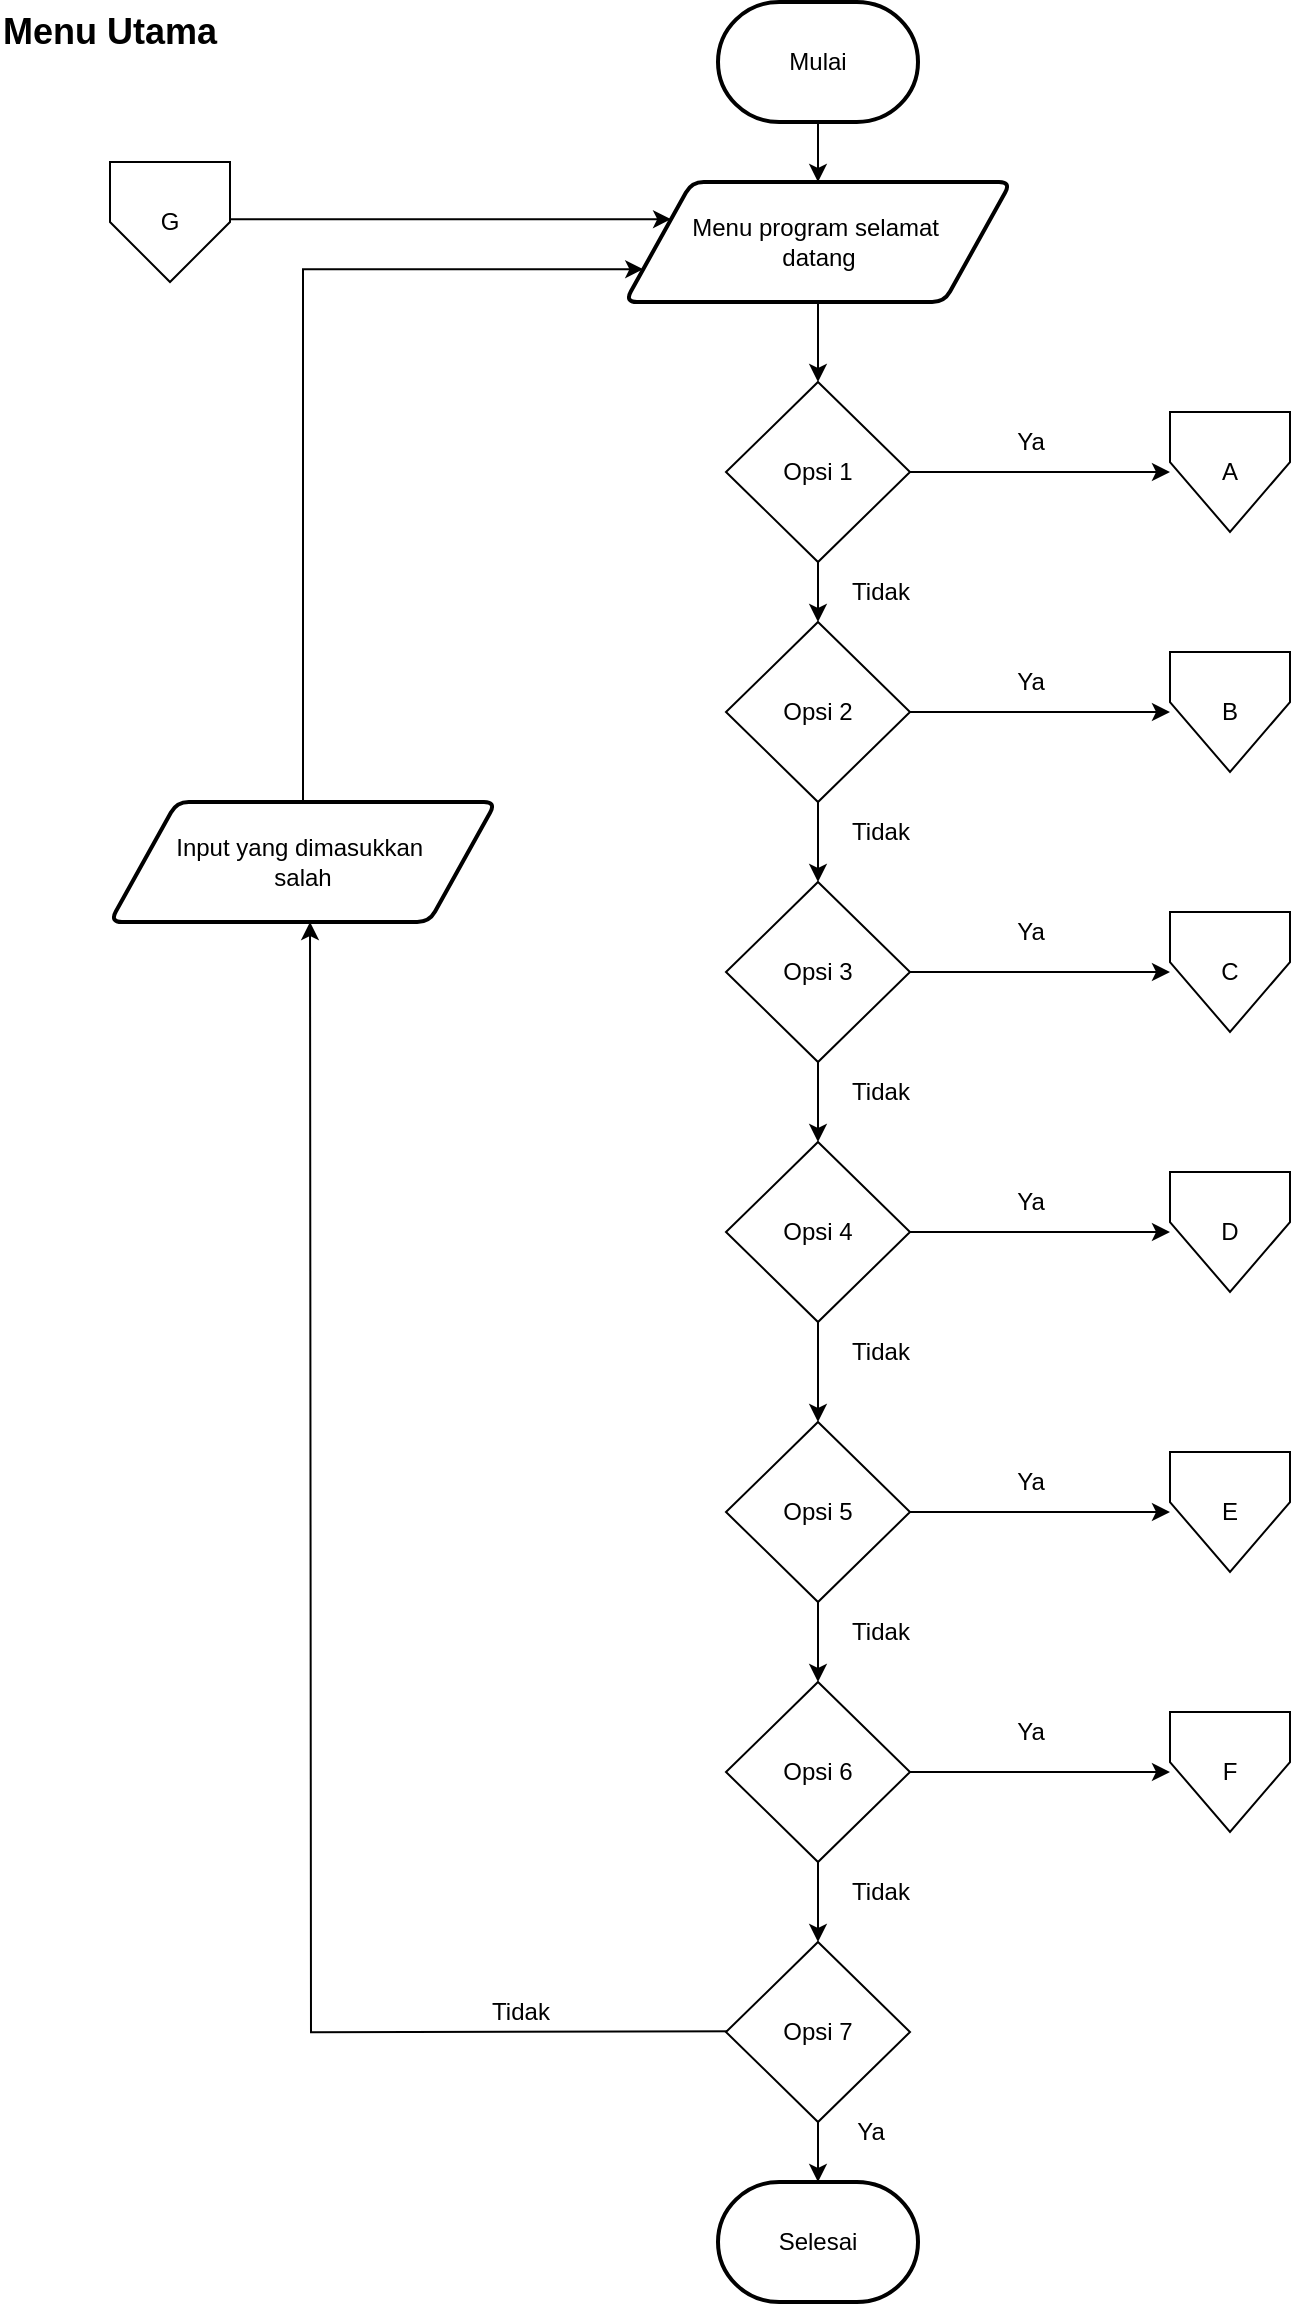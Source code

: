 <mxfile version="24.4.4" type="device" pages="7">
  <diagram name="main_menu" id="qB6oAMNJOPlMdZmkgFZm">
    <mxGraphModel dx="1207" dy="651" grid="1" gridSize="10" guides="1" tooltips="1" connect="1" arrows="1" fold="1" page="1" pageScale="1" pageWidth="827" pageHeight="1169" math="0" shadow="0">
      <root>
        <mxCell id="0" />
        <mxCell id="1" parent="0" />
        <mxCell id="FlhT3UEW_0sr5WWhTw8I-1" value="" style="edgeStyle=orthogonalEdgeStyle;rounded=0;orthogonalLoop=1;jettySize=auto;html=1;" parent="1" source="FlhT3UEW_0sr5WWhTw8I-2" target="FlhT3UEW_0sr5WWhTw8I-4" edge="1">
          <mxGeometry relative="1" as="geometry" />
        </mxCell>
        <mxCell id="FlhT3UEW_0sr5WWhTw8I-2" value="Mulai" style="strokeWidth=2;html=1;shape=mxgraph.flowchart.terminator;whiteSpace=wrap;" parent="1" vertex="1">
          <mxGeometry x="364" y="10" width="100" height="60" as="geometry" />
        </mxCell>
        <mxCell id="FlhT3UEW_0sr5WWhTw8I-3" value="" style="edgeStyle=orthogonalEdgeStyle;rounded=0;orthogonalLoop=1;jettySize=auto;html=1;" parent="1" source="FlhT3UEW_0sr5WWhTw8I-4" target="FlhT3UEW_0sr5WWhTw8I-7" edge="1">
          <mxGeometry relative="1" as="geometry" />
        </mxCell>
        <mxCell id="FlhT3UEW_0sr5WWhTw8I-4" value="Menu program selamat&amp;nbsp;&lt;div&gt;datang&lt;/div&gt;" style="shape=parallelogram;html=1;strokeWidth=2;perimeter=parallelogramPerimeter;whiteSpace=wrap;rounded=1;arcSize=12;size=0.173;" parent="1" vertex="1">
          <mxGeometry x="317.5" y="100" width="193" height="60" as="geometry" />
        </mxCell>
        <mxCell id="FlhT3UEW_0sr5WWhTw8I-5" value="" style="edgeStyle=orthogonalEdgeStyle;rounded=0;orthogonalLoop=1;jettySize=auto;html=1;" parent="1" source="FlhT3UEW_0sr5WWhTw8I-7" target="FlhT3UEW_0sr5WWhTw8I-10" edge="1">
          <mxGeometry relative="1" as="geometry" />
        </mxCell>
        <mxCell id="FlhT3UEW_0sr5WWhTw8I-6" style="edgeStyle=orthogonalEdgeStyle;rounded=0;orthogonalLoop=1;jettySize=auto;html=1;exitX=1;exitY=0.5;exitDx=0;exitDy=0;entryX=0;entryY=0.5;entryDx=0;entryDy=0;" parent="1" source="FlhT3UEW_0sr5WWhTw8I-7" target="FlhT3UEW_0sr5WWhTw8I-31" edge="1">
          <mxGeometry relative="1" as="geometry" />
        </mxCell>
        <mxCell id="FlhT3UEW_0sr5WWhTw8I-7" value="Opsi 1" style="rhombus;whiteSpace=wrap;html=1;" parent="1" vertex="1">
          <mxGeometry x="368" y="200" width="92" height="90" as="geometry" />
        </mxCell>
        <mxCell id="FlhT3UEW_0sr5WWhTw8I-8" value="" style="edgeStyle=orthogonalEdgeStyle;rounded=0;orthogonalLoop=1;jettySize=auto;html=1;" parent="1" source="FlhT3UEW_0sr5WWhTw8I-10" target="FlhT3UEW_0sr5WWhTw8I-13" edge="1">
          <mxGeometry relative="1" as="geometry" />
        </mxCell>
        <mxCell id="FlhT3UEW_0sr5WWhTw8I-9" style="edgeStyle=orthogonalEdgeStyle;rounded=0;orthogonalLoop=1;jettySize=auto;html=1;exitX=1;exitY=0.5;exitDx=0;exitDy=0;entryX=0;entryY=0.5;entryDx=0;entryDy=0;" parent="1" source="FlhT3UEW_0sr5WWhTw8I-10" target="FlhT3UEW_0sr5WWhTw8I-32" edge="1">
          <mxGeometry relative="1" as="geometry" />
        </mxCell>
        <mxCell id="FlhT3UEW_0sr5WWhTw8I-10" value="Opsi 2" style="rhombus;whiteSpace=wrap;html=1;" parent="1" vertex="1">
          <mxGeometry x="368" y="320" width="92" height="90" as="geometry" />
        </mxCell>
        <mxCell id="FlhT3UEW_0sr5WWhTw8I-11" value="" style="edgeStyle=orthogonalEdgeStyle;rounded=0;orthogonalLoop=1;jettySize=auto;html=1;" parent="1" source="FlhT3UEW_0sr5WWhTw8I-13" target="FlhT3UEW_0sr5WWhTw8I-16" edge="1">
          <mxGeometry relative="1" as="geometry" />
        </mxCell>
        <mxCell id="FlhT3UEW_0sr5WWhTw8I-12" style="edgeStyle=orthogonalEdgeStyle;rounded=0;orthogonalLoop=1;jettySize=auto;html=1;exitX=1;exitY=0.5;exitDx=0;exitDy=0;entryX=0;entryY=0.5;entryDx=0;entryDy=0;" parent="1" source="FlhT3UEW_0sr5WWhTw8I-13" target="FlhT3UEW_0sr5WWhTw8I-33" edge="1">
          <mxGeometry relative="1" as="geometry" />
        </mxCell>
        <mxCell id="FlhT3UEW_0sr5WWhTw8I-13" value="Opsi 3" style="rhombus;whiteSpace=wrap;html=1;" parent="1" vertex="1">
          <mxGeometry x="368" y="450" width="92" height="90" as="geometry" />
        </mxCell>
        <mxCell id="FlhT3UEW_0sr5WWhTw8I-14" value="" style="edgeStyle=orthogonalEdgeStyle;rounded=0;orthogonalLoop=1;jettySize=auto;html=1;" parent="1" source="FlhT3UEW_0sr5WWhTw8I-16" target="FlhT3UEW_0sr5WWhTw8I-19" edge="1">
          <mxGeometry relative="1" as="geometry" />
        </mxCell>
        <mxCell id="FlhT3UEW_0sr5WWhTw8I-15" style="edgeStyle=orthogonalEdgeStyle;rounded=0;orthogonalLoop=1;jettySize=auto;html=1;exitX=1;exitY=0.5;exitDx=0;exitDy=0;entryX=0;entryY=0.5;entryDx=0;entryDy=0;" parent="1" source="FlhT3UEW_0sr5WWhTw8I-16" target="FlhT3UEW_0sr5WWhTw8I-34" edge="1">
          <mxGeometry relative="1" as="geometry" />
        </mxCell>
        <mxCell id="FlhT3UEW_0sr5WWhTw8I-16" value="Opsi 4" style="rhombus;whiteSpace=wrap;html=1;" parent="1" vertex="1">
          <mxGeometry x="368" y="580" width="92" height="90" as="geometry" />
        </mxCell>
        <mxCell id="FlhT3UEW_0sr5WWhTw8I-17" value="" style="edgeStyle=orthogonalEdgeStyle;rounded=0;orthogonalLoop=1;jettySize=auto;html=1;" parent="1" source="FlhT3UEW_0sr5WWhTw8I-19" target="FlhT3UEW_0sr5WWhTw8I-22" edge="1">
          <mxGeometry relative="1" as="geometry" />
        </mxCell>
        <mxCell id="FlhT3UEW_0sr5WWhTw8I-18" style="edgeStyle=orthogonalEdgeStyle;rounded=0;orthogonalLoop=1;jettySize=auto;html=1;exitX=1;exitY=0.5;exitDx=0;exitDy=0;entryX=0;entryY=0.5;entryDx=0;entryDy=0;" parent="1" source="FlhT3UEW_0sr5WWhTw8I-19" target="FlhT3UEW_0sr5WWhTw8I-35" edge="1">
          <mxGeometry relative="1" as="geometry" />
        </mxCell>
        <mxCell id="FlhT3UEW_0sr5WWhTw8I-19" value="Opsi 5" style="rhombus;whiteSpace=wrap;html=1;" parent="1" vertex="1">
          <mxGeometry x="368" y="720" width="92" height="90" as="geometry" />
        </mxCell>
        <mxCell id="FlhT3UEW_0sr5WWhTw8I-20" value="" style="edgeStyle=orthogonalEdgeStyle;rounded=0;orthogonalLoop=1;jettySize=auto;html=1;" parent="1" source="FlhT3UEW_0sr5WWhTw8I-22" target="FlhT3UEW_0sr5WWhTw8I-25" edge="1">
          <mxGeometry relative="1" as="geometry" />
        </mxCell>
        <mxCell id="FlhT3UEW_0sr5WWhTw8I-21" style="edgeStyle=orthogonalEdgeStyle;rounded=0;orthogonalLoop=1;jettySize=auto;html=1;exitX=1;exitY=0.5;exitDx=0;exitDy=0;entryX=0;entryY=0.5;entryDx=0;entryDy=0;" parent="1" source="FlhT3UEW_0sr5WWhTw8I-22" target="FlhT3UEW_0sr5WWhTw8I-36" edge="1">
          <mxGeometry relative="1" as="geometry" />
        </mxCell>
        <mxCell id="FlhT3UEW_0sr5WWhTw8I-22" value="Opsi 6" style="rhombus;whiteSpace=wrap;html=1;" parent="1" vertex="1">
          <mxGeometry x="368" y="850" width="92" height="90" as="geometry" />
        </mxCell>
        <mxCell id="FlhT3UEW_0sr5WWhTw8I-23" value="" style="edgeStyle=orthogonalEdgeStyle;rounded=0;orthogonalLoop=1;jettySize=auto;html=1;" parent="1" source="FlhT3UEW_0sr5WWhTw8I-25" target="FlhT3UEW_0sr5WWhTw8I-26" edge="1">
          <mxGeometry relative="1" as="geometry" />
        </mxCell>
        <mxCell id="FlhT3UEW_0sr5WWhTw8I-24" value="" style="edgeStyle=orthogonalEdgeStyle;rounded=0;orthogonalLoop=1;jettySize=auto;html=1;entryX=0.461;entryY=1.006;entryDx=0;entryDy=0;entryPerimeter=0;" parent="1" edge="1">
          <mxGeometry relative="1" as="geometry">
            <mxPoint x="379.03" y="1024.64" as="sourcePoint" />
            <mxPoint x="160.003" y="470.0" as="targetPoint" />
          </mxGeometry>
        </mxCell>
        <mxCell id="FlhT3UEW_0sr5WWhTw8I-25" value="Opsi 7" style="rhombus;whiteSpace=wrap;html=1;" parent="1" vertex="1">
          <mxGeometry x="368" y="980" width="92" height="90" as="geometry" />
        </mxCell>
        <mxCell id="FlhT3UEW_0sr5WWhTw8I-26" value="Selesai" style="strokeWidth=2;html=1;shape=mxgraph.flowchart.terminator;whiteSpace=wrap;" parent="1" vertex="1">
          <mxGeometry x="364" y="1100" width="100" height="60" as="geometry" />
        </mxCell>
        <mxCell id="FlhT3UEW_0sr5WWhTw8I-27" style="edgeStyle=orthogonalEdgeStyle;rounded=0;orthogonalLoop=1;jettySize=auto;html=1;exitX=0.5;exitY=0;exitDx=0;exitDy=0;entryX=0;entryY=0.75;entryDx=0;entryDy=0;" parent="1" source="FlhT3UEW_0sr5WWhTw8I-28" target="FlhT3UEW_0sr5WWhTw8I-4" edge="1">
          <mxGeometry relative="1" as="geometry">
            <Array as="points">
              <mxPoint x="157" y="144" />
            </Array>
          </mxGeometry>
        </mxCell>
        <mxCell id="FlhT3UEW_0sr5WWhTw8I-28" value="Input yang dimasukkan&amp;nbsp;&lt;div&gt;salah&lt;/div&gt;" style="shape=parallelogram;html=1;strokeWidth=2;perimeter=parallelogramPerimeter;whiteSpace=wrap;rounded=1;arcSize=12;size=0.173;" parent="1" vertex="1">
          <mxGeometry x="60" y="410" width="193" height="60" as="geometry" />
        </mxCell>
        <mxCell id="FlhT3UEW_0sr5WWhTw8I-29" style="edgeStyle=orthogonalEdgeStyle;rounded=0;orthogonalLoop=1;jettySize=auto;html=1;exitX=1;exitY=0.25;exitDx=0;exitDy=0;entryX=0;entryY=0.25;entryDx=0;entryDy=0;" parent="1" source="FlhT3UEW_0sr5WWhTw8I-30" target="FlhT3UEW_0sr5WWhTw8I-4" edge="1">
          <mxGeometry relative="1" as="geometry">
            <Array as="points">
              <mxPoint x="90" y="119" />
            </Array>
          </mxGeometry>
        </mxCell>
        <mxCell id="FlhT3UEW_0sr5WWhTw8I-30" value="&lt;font style=&quot;font-size: 12px;&quot;&gt;G&lt;/font&gt;" style="verticalLabelPosition=middle;verticalAlign=middle;html=1;shape=offPageConnector;rounded=0;size=0.5;whiteSpace=wrap;textShadow=0;labelBorderColor=none;labelBackgroundColor=none;fontColor=default;labelPosition=center;align=center;" parent="1" vertex="1">
          <mxGeometry x="60" y="90" width="60" height="60" as="geometry" />
        </mxCell>
        <mxCell id="FlhT3UEW_0sr5WWhTw8I-31" value="&lt;font style=&quot;font-size: 12px;&quot;&gt;A&lt;/font&gt;" style="verticalLabelPosition=middle;verticalAlign=middle;html=1;shape=offPageConnector;rounded=0;size=0.583;whiteSpace=wrap;textShadow=0;labelBorderColor=none;labelBackgroundColor=none;fontColor=default;labelPosition=center;align=center;" parent="1" vertex="1">
          <mxGeometry x="590" y="215" width="60" height="60" as="geometry" />
        </mxCell>
        <mxCell id="FlhT3UEW_0sr5WWhTw8I-32" value="&lt;font style=&quot;font-size: 12px;&quot;&gt;B&lt;/font&gt;" style="verticalLabelPosition=middle;verticalAlign=middle;html=1;shape=offPageConnector;rounded=0;size=0.583;whiteSpace=wrap;textShadow=0;labelBorderColor=none;labelBackgroundColor=none;fontColor=default;labelPosition=center;align=center;" parent="1" vertex="1">
          <mxGeometry x="590" y="335" width="60" height="60" as="geometry" />
        </mxCell>
        <mxCell id="FlhT3UEW_0sr5WWhTw8I-33" value="&lt;font style=&quot;font-size: 12px;&quot;&gt;C&lt;/font&gt;" style="verticalLabelPosition=middle;verticalAlign=middle;html=1;shape=offPageConnector;rounded=0;size=0.583;whiteSpace=wrap;textShadow=0;labelBorderColor=none;labelBackgroundColor=none;fontColor=default;labelPosition=center;align=center;" parent="1" vertex="1">
          <mxGeometry x="590" y="465" width="60" height="60" as="geometry" />
        </mxCell>
        <mxCell id="FlhT3UEW_0sr5WWhTw8I-34" value="D" style="verticalLabelPosition=middle;verticalAlign=middle;html=1;shape=offPageConnector;rounded=0;size=0.583;whiteSpace=wrap;textShadow=0;labelBorderColor=none;labelBackgroundColor=none;fontColor=default;labelPosition=center;align=center;" parent="1" vertex="1">
          <mxGeometry x="590" y="595" width="60" height="60" as="geometry" />
        </mxCell>
        <mxCell id="FlhT3UEW_0sr5WWhTw8I-35" value="&lt;font style=&quot;font-size: 12px;&quot;&gt;E&lt;/font&gt;" style="verticalLabelPosition=middle;verticalAlign=middle;html=1;shape=offPageConnector;rounded=0;size=0.583;whiteSpace=wrap;textShadow=0;labelBorderColor=none;labelBackgroundColor=none;fontColor=default;labelPosition=center;align=center;" parent="1" vertex="1">
          <mxGeometry x="590" y="735" width="60" height="60" as="geometry" />
        </mxCell>
        <mxCell id="FlhT3UEW_0sr5WWhTw8I-36" value="&lt;font style=&quot;font-size: 12px;&quot;&gt;F&lt;/font&gt;" style="verticalLabelPosition=middle;verticalAlign=middle;html=1;shape=offPageConnector;rounded=0;size=0.583;whiteSpace=wrap;textShadow=0;labelBorderColor=none;labelBackgroundColor=none;fontColor=default;labelPosition=center;align=center;" parent="1" vertex="1">
          <mxGeometry x="590" y="865" width="60" height="60" as="geometry" />
        </mxCell>
        <mxCell id="FlhT3UEW_0sr5WWhTw8I-37" value="Menu Utama" style="text;strokeColor=none;align=center;fillColor=none;html=1;verticalAlign=middle;whiteSpace=wrap;rounded=0;fontStyle=1;fontSize=18;" parent="1" vertex="1">
          <mxGeometry x="5" y="10" width="110" height="30" as="geometry" />
        </mxCell>
        <mxCell id="Van973CGo2YsoL5uyhcO-1" value="Ya" style="text;html=1;align=center;verticalAlign=middle;resizable=0;points=[];autosize=1;strokeColor=none;fillColor=none;" vertex="1" parent="1">
          <mxGeometry x="500" y="215" width="40" height="30" as="geometry" />
        </mxCell>
        <mxCell id="Van973CGo2YsoL5uyhcO-2" value="Ya" style="text;html=1;align=center;verticalAlign=middle;resizable=0;points=[];autosize=1;strokeColor=none;fillColor=none;" vertex="1" parent="1">
          <mxGeometry x="500" y="335" width="40" height="30" as="geometry" />
        </mxCell>
        <mxCell id="Van973CGo2YsoL5uyhcO-3" value="Ya" style="text;html=1;align=center;verticalAlign=middle;resizable=0;points=[];autosize=1;strokeColor=none;fillColor=none;" vertex="1" parent="1">
          <mxGeometry x="500" y="460" width="40" height="30" as="geometry" />
        </mxCell>
        <mxCell id="Van973CGo2YsoL5uyhcO-4" value="Ya" style="text;html=1;align=center;verticalAlign=middle;resizable=0;points=[];autosize=1;strokeColor=none;fillColor=none;" vertex="1" parent="1">
          <mxGeometry x="500" y="595" width="40" height="30" as="geometry" />
        </mxCell>
        <mxCell id="Van973CGo2YsoL5uyhcO-5" value="Ya" style="text;html=1;align=center;verticalAlign=middle;resizable=0;points=[];autosize=1;strokeColor=none;fillColor=none;" vertex="1" parent="1">
          <mxGeometry x="500" y="735" width="40" height="30" as="geometry" />
        </mxCell>
        <mxCell id="Van973CGo2YsoL5uyhcO-6" value="Ya" style="text;html=1;align=center;verticalAlign=middle;resizable=0;points=[];autosize=1;strokeColor=none;fillColor=none;" vertex="1" parent="1">
          <mxGeometry x="500" y="860" width="40" height="30" as="geometry" />
        </mxCell>
        <mxCell id="Van973CGo2YsoL5uyhcO-7" value="Ya" style="text;html=1;align=center;verticalAlign=middle;resizable=0;points=[];autosize=1;strokeColor=none;fillColor=none;" vertex="1" parent="1">
          <mxGeometry x="420" y="1060" width="40" height="30" as="geometry" />
        </mxCell>
        <mxCell id="Van973CGo2YsoL5uyhcO-8" value="Tidak" style="text;html=1;align=center;verticalAlign=middle;resizable=0;points=[];autosize=1;strokeColor=none;fillColor=none;" vertex="1" parent="1">
          <mxGeometry x="240" y="1000" width="50" height="30" as="geometry" />
        </mxCell>
        <mxCell id="Van973CGo2YsoL5uyhcO-9" value="Tidak" style="text;html=1;align=center;verticalAlign=middle;resizable=0;points=[];autosize=1;strokeColor=none;fillColor=none;" vertex="1" parent="1">
          <mxGeometry x="420" y="940" width="50" height="30" as="geometry" />
        </mxCell>
        <mxCell id="Van973CGo2YsoL5uyhcO-10" value="Tidak" style="text;html=1;align=center;verticalAlign=middle;resizable=0;points=[];autosize=1;strokeColor=none;fillColor=none;" vertex="1" parent="1">
          <mxGeometry x="420" y="810" width="50" height="30" as="geometry" />
        </mxCell>
        <mxCell id="Van973CGo2YsoL5uyhcO-11" value="Tidak" style="text;html=1;align=center;verticalAlign=middle;resizable=0;points=[];autosize=1;strokeColor=none;fillColor=none;" vertex="1" parent="1">
          <mxGeometry x="420" y="670" width="50" height="30" as="geometry" />
        </mxCell>
        <mxCell id="Van973CGo2YsoL5uyhcO-12" value="Tidak" style="text;html=1;align=center;verticalAlign=middle;resizable=0;points=[];autosize=1;strokeColor=none;fillColor=none;" vertex="1" parent="1">
          <mxGeometry x="420" y="540" width="50" height="30" as="geometry" />
        </mxCell>
        <mxCell id="Van973CGo2YsoL5uyhcO-13" value="Tidak" style="text;html=1;align=center;verticalAlign=middle;resizable=0;points=[];autosize=1;strokeColor=none;fillColor=none;" vertex="1" parent="1">
          <mxGeometry x="420" y="410" width="50" height="30" as="geometry" />
        </mxCell>
        <mxCell id="Van973CGo2YsoL5uyhcO-14" value="Tidak" style="text;html=1;align=center;verticalAlign=middle;resizable=0;points=[];autosize=1;strokeColor=none;fillColor=none;" vertex="1" parent="1">
          <mxGeometry x="420" y="290" width="50" height="30" as="geometry" />
        </mxCell>
      </root>
    </mxGraphModel>
  </diagram>
  <diagram name="read_data" id="RiGRVqC5kk6REZ8GSzCc">
    <mxGraphModel dx="1207" dy="651" grid="1" gridSize="10" guides="1" tooltips="1" connect="1" arrows="1" fold="1" page="1" pageScale="1" pageWidth="827" pageHeight="1169" math="0" shadow="0">
      <root>
        <mxCell id="0" />
        <mxCell id="1" parent="0" />
        <mxCell id="8qZtXnJF7RahZSj52U_G-1" value="Baca Data" style="text;strokeColor=none;align=center;fillColor=none;html=1;verticalAlign=middle;whiteSpace=wrap;rounded=0;fontStyle=1;fontSize=18;" parent="1" vertex="1">
          <mxGeometry x="5" y="10" width="110" height="30" as="geometry" />
        </mxCell>
        <mxCell id="Lju-gav2dLlKnLAhShjA-3" style="edgeStyle=orthogonalEdgeStyle;rounded=0;orthogonalLoop=1;jettySize=auto;html=1;exitX=0.5;exitY=1;exitDx=0;exitDy=0;entryX=0.5;entryY=0;entryDx=0;entryDy=0;" parent="1" source="-fuLBVae2BvsCfeYTGC9-1" target="Lju-gav2dLlKnLAhShjA-1" edge="1">
          <mxGeometry relative="1" as="geometry" />
        </mxCell>
        <mxCell id="-fuLBVae2BvsCfeYTGC9-1" value="&lt;font style=&quot;font-size: 12px;&quot;&gt;A&lt;/font&gt;" style="verticalLabelPosition=middle;verticalAlign=middle;html=1;shape=offPageConnector;rounded=0;size=0.583;whiteSpace=wrap;textShadow=0;labelBorderColor=none;labelBackgroundColor=none;fontColor=default;labelPosition=center;align=center;" parent="1" vertex="1">
          <mxGeometry x="383.24" y="70" width="60" height="60" as="geometry" />
        </mxCell>
        <mxCell id="jiXzvsAna_qlPHVtCiz5-2" style="edgeStyle=orthogonalEdgeStyle;rounded=0;orthogonalLoop=1;jettySize=auto;html=1;exitX=0.5;exitY=1;exitDx=0;exitDy=0;entryX=0.5;entryY=0;entryDx=0;entryDy=0;" parent="1" source="Lju-gav2dLlKnLAhShjA-1" target="jiXzvsAna_qlPHVtCiz5-1" edge="1">
          <mxGeometry relative="1" as="geometry" />
        </mxCell>
        <mxCell id="Lju-gav2dLlKnLAhShjA-1" value="Menampilkan data karyawan" style="shape=parallelogram;html=1;strokeWidth=2;perimeter=parallelogramPerimeter;whiteSpace=wrap;rounded=1;arcSize=12;size=0.173;" parent="1" vertex="1">
          <mxGeometry x="312.75" y="240" width="202.5" height="70" as="geometry" />
        </mxCell>
        <mxCell id="Ea3zwVsCN1duvdT9tbKu-2" style="edgeStyle=orthogonalEdgeStyle;rounded=0;orthogonalLoop=1;jettySize=auto;html=1;exitX=0;exitY=0.5;exitDx=0;exitDy=0;entryX=0.5;entryY=1;entryDx=0;entryDy=0;" parent="1" source="jiXzvsAna_qlPHVtCiz5-1" target="Ea3zwVsCN1duvdT9tbKu-1" edge="1">
          <mxGeometry relative="1" as="geometry" />
        </mxCell>
        <mxCell id="jiXzvsAna_qlPHVtCiz5-1" value="Lanjut ke menu utama atau keluar?" style="rhombus;whiteSpace=wrap;html=1;" parent="1" vertex="1">
          <mxGeometry x="340.52" y="428" width="145.44" height="140" as="geometry" />
        </mxCell>
        <mxCell id="E7-83Grx6-k1d3Tg4cFf-1" value="Selesai" style="strokeWidth=2;html=1;shape=mxgraph.flowchart.terminator;whiteSpace=wrap;" parent="1" vertex="1">
          <mxGeometry x="363.24" y="730" width="100" height="60" as="geometry" />
        </mxCell>
        <mxCell id="E7-83Grx6-k1d3Tg4cFf-2" style="edgeStyle=orthogonalEdgeStyle;rounded=0;orthogonalLoop=1;jettySize=auto;html=1;exitX=0.5;exitY=1;exitDx=0;exitDy=0;entryX=0.5;entryY=0;entryDx=0;entryDy=0;entryPerimeter=0;" parent="1" source="jiXzvsAna_qlPHVtCiz5-1" target="E7-83Grx6-k1d3Tg4cFf-1" edge="1">
          <mxGeometry relative="1" as="geometry" />
        </mxCell>
        <mxCell id="Ea3zwVsCN1duvdT9tbKu-1" value="&lt;font style=&quot;font-size: 12px;&quot;&gt;G&lt;/font&gt;" style="verticalLabelPosition=middle;verticalAlign=middle;html=1;shape=offPageConnector;rounded=0;size=0.5;whiteSpace=wrap;textShadow=0;labelBorderColor=none;labelBackgroundColor=none;fontColor=default;labelPosition=center;align=center;" parent="1" vertex="1">
          <mxGeometry x="100" y="260" width="60" height="60" as="geometry" />
        </mxCell>
        <mxCell id="YAZWlvxKxAy2A5at4Lfk-1" value="Ya" style="text;html=1;align=center;verticalAlign=middle;resizable=0;points=[];autosize=1;strokeColor=none;fillColor=none;" parent="1" vertex="1">
          <mxGeometry x="230" y="470" width="40" height="30" as="geometry" />
        </mxCell>
        <mxCell id="YAZWlvxKxAy2A5at4Lfk-2" value="Tidak" style="text;html=1;align=center;verticalAlign=middle;resizable=0;points=[];autosize=1;strokeColor=none;fillColor=none;" parent="1" vertex="1">
          <mxGeometry x="414" y="630" width="50" height="30" as="geometry" />
        </mxCell>
      </root>
    </mxGraphModel>
  </diagram>
  <diagram name="create_data" id="TNhRC8DHdBJC5wp6LsGn">
    <mxGraphModel dx="1207" dy="651" grid="1" gridSize="10" guides="1" tooltips="1" connect="1" arrows="1" fold="1" page="1" pageScale="1" pageWidth="827" pageHeight="1169" math="0" shadow="0">
      <root>
        <mxCell id="6Xc-942YzRekp2biPASi-0" />
        <mxCell id="6Xc-942YzRekp2biPASi-1" parent="6Xc-942YzRekp2biPASi-0" />
        <mxCell id="6Xc-942YzRekp2biPASi-2" value="Tambah Data" style="text;strokeColor=none;align=center;fillColor=none;html=1;verticalAlign=middle;whiteSpace=wrap;rounded=0;fontStyle=1;fontSize=18;" parent="6Xc-942YzRekp2biPASi-1" vertex="1">
          <mxGeometry y="10" width="140" height="30" as="geometry" />
        </mxCell>
        <mxCell id="T1dSmCm0bRuZNZxUCCLf-0" style="edgeStyle=orthogonalEdgeStyle;rounded=0;orthogonalLoop=1;jettySize=auto;html=1;exitX=0.5;exitY=1;exitDx=0;exitDy=0;entryX=0.5;entryY=0;entryDx=0;entryDy=0;" parent="6Xc-942YzRekp2biPASi-1" source="6Xc-942YzRekp2biPASi-4" target="6Xc-942YzRekp2biPASi-6" edge="1">
          <mxGeometry relative="1" as="geometry" />
        </mxCell>
        <mxCell id="6Xc-942YzRekp2biPASi-4" value="&lt;font style=&quot;font-size: 12px;&quot;&gt;B&lt;/font&gt;" style="verticalLabelPosition=middle;verticalAlign=middle;html=1;shape=offPageConnector;rounded=0;size=0.5;whiteSpace=wrap;textShadow=0;labelBorderColor=none;labelBackgroundColor=none;fontColor=default;labelPosition=center;align=center;" parent="6Xc-942YzRekp2biPASi-1" vertex="1">
          <mxGeometry x="384" y="60" width="60" height="60" as="geometry" />
        </mxCell>
        <mxCell id="gASQm25_ZUMx7LtCjupk-1" style="edgeStyle=orthogonalEdgeStyle;rounded=0;orthogonalLoop=1;jettySize=auto;html=1;exitX=0.5;exitY=1;exitDx=0;exitDy=0;entryX=0.5;entryY=0;entryDx=0;entryDy=0;" edge="1" parent="6Xc-942YzRekp2biPASi-1" source="6Xc-942YzRekp2biPASi-6" target="gASQm25_ZUMx7LtCjupk-0">
          <mxGeometry relative="1" as="geometry" />
        </mxCell>
        <mxCell id="6Xc-942YzRekp2biPASi-6" value="Input nama, umur, jenis kelamin,alamat,divisi,level,jabatan,gaji" style="shape=parallelogram;html=1;strokeWidth=2;perimeter=parallelogramPerimeter;whiteSpace=wrap;rounded=1;arcSize=12;size=0.173;" parent="6Xc-942YzRekp2biPASi-1" vertex="1">
          <mxGeometry x="274" y="170" width="280" height="60" as="geometry" />
        </mxCell>
        <mxCell id="6Xc-942YzRekp2biPASi-7" style="edgeStyle=orthogonalEdgeStyle;rounded=0;orthogonalLoop=1;jettySize=auto;html=1;exitX=0.5;exitY=1;exitDx=0;exitDy=0;entryX=0.5;entryY=0;entryDx=0;entryDy=0;" parent="6Xc-942YzRekp2biPASi-1" source="6Xc-942YzRekp2biPASi-8" target="6Xc-942YzRekp2biPASi-11" edge="1">
          <mxGeometry relative="1" as="geometry" />
        </mxCell>
        <mxCell id="6Xc-942YzRekp2biPASi-8" value="Proses tambah data" style="rounded=1;whiteSpace=wrap;html=1;" parent="6Xc-942YzRekp2biPASi-1" vertex="1">
          <mxGeometry x="341" y="490" width="146" height="80" as="geometry" />
        </mxCell>
        <mxCell id="6Xc-942YzRekp2biPASi-9" style="edgeStyle=orthogonalEdgeStyle;rounded=0;orthogonalLoop=1;jettySize=auto;html=1;exitX=0.5;exitY=1;exitDx=0;exitDy=0;entryX=0.5;entryY=0;entryDx=0;entryDy=0;" parent="6Xc-942YzRekp2biPASi-1" source="6Xc-942YzRekp2biPASi-11" target="6Xc-942YzRekp2biPASi-15" edge="1">
          <mxGeometry relative="1" as="geometry" />
        </mxCell>
        <mxCell id="6Xc-942YzRekp2biPASi-10" style="edgeStyle=orthogonalEdgeStyle;rounded=0;orthogonalLoop=1;jettySize=auto;html=1;exitX=0;exitY=0.5;exitDx=0;exitDy=0;entryX=0.5;entryY=1;entryDx=0;entryDy=0;" parent="6Xc-942YzRekp2biPASi-1" source="6Xc-942YzRekp2biPASi-11" target="6Xc-942YzRekp2biPASi-13" edge="1">
          <mxGeometry relative="1" as="geometry" />
        </mxCell>
        <mxCell id="6Xc-942YzRekp2biPASi-11" value="Berhasil input?" style="rhombus;whiteSpace=wrap;html=1;rounded=0;" parent="6Xc-942YzRekp2biPASi-1" vertex="1">
          <mxGeometry x="355.32" y="638" width="117.37" height="120" as="geometry" />
        </mxCell>
        <mxCell id="6Xc-942YzRekp2biPASi-12" style="edgeStyle=orthogonalEdgeStyle;rounded=0;orthogonalLoop=1;jettySize=auto;html=1;exitX=0.5;exitY=0;exitDx=0;exitDy=0;entryX=0;entryY=0.25;entryDx=0;entryDy=0;" parent="6Xc-942YzRekp2biPASi-1" source="6Xc-942YzRekp2biPASi-13" target="6Xc-942YzRekp2biPASi-6" edge="1">
          <mxGeometry relative="1" as="geometry">
            <Array as="points">
              <mxPoint x="125" y="189" />
            </Array>
          </mxGeometry>
        </mxCell>
        <mxCell id="6Xc-942YzRekp2biPASi-13" value="Ada kesalahan dalam&amp;nbsp;&lt;div&gt;input data&lt;/div&gt;" style="shape=parallelogram;html=1;strokeWidth=2;perimeter=parallelogramPerimeter;whiteSpace=wrap;rounded=1;arcSize=12;size=0.23;" parent="6Xc-942YzRekp2biPASi-1" vertex="1">
          <mxGeometry x="30" y="540" width="190" height="60" as="geometry" />
        </mxCell>
        <mxCell id="6Xc-942YzRekp2biPASi-14" style="edgeStyle=orthogonalEdgeStyle;rounded=0;orthogonalLoop=1;jettySize=auto;html=1;exitX=0.5;exitY=1;exitDx=0;exitDy=0;entryX=0.5;entryY=0;entryDx=0;entryDy=0;" parent="6Xc-942YzRekp2biPASi-1" source="6Xc-942YzRekp2biPASi-15" target="6Xc-942YzRekp2biPASi-17" edge="1">
          <mxGeometry relative="1" as="geometry" />
        </mxCell>
        <mxCell id="6Xc-942YzRekp2biPASi-15" value="Data berhasil ditambah" style="shape=parallelogram;html=1;strokeWidth=2;perimeter=parallelogramPerimeter;whiteSpace=wrap;rounded=1;arcSize=12;size=0.23;" parent="6Xc-942YzRekp2biPASi-1" vertex="1">
          <mxGeometry x="319" y="820" width="190" height="60" as="geometry" />
        </mxCell>
        <mxCell id="6Xc-942YzRekp2biPASi-16" style="edgeStyle=orthogonalEdgeStyle;rounded=0;orthogonalLoop=1;jettySize=auto;html=1;exitX=1;exitY=0.5;exitDx=0;exitDy=0;entryX=1;entryY=0.25;entryDx=0;entryDy=0;" parent="6Xc-942YzRekp2biPASi-1" source="6Xc-942YzRekp2biPASi-17" target="6Xc-942YzRekp2biPASi-6" edge="1">
          <mxGeometry relative="1" as="geometry">
            <Array as="points">
              <mxPoint x="690" y="1000" />
              <mxPoint x="690" y="186" />
            </Array>
          </mxGeometry>
        </mxCell>
        <mxCell id="6Xc-942YzRekp2biPASi-17" value="Apakah lanjut?" style="rhombus;whiteSpace=wrap;html=1;" parent="6Xc-942YzRekp2biPASi-1" vertex="1">
          <mxGeometry x="355" y="940" width="117.37" height="120" as="geometry" />
        </mxCell>
        <mxCell id="6Xc-942YzRekp2biPASi-18" value="Selesai" style="strokeWidth=2;html=1;shape=mxgraph.flowchart.terminator;whiteSpace=wrap;" parent="6Xc-942YzRekp2biPASi-1" vertex="1">
          <mxGeometry x="364" y="1100" width="100" height="60" as="geometry" />
        </mxCell>
        <mxCell id="6Xc-942YzRekp2biPASi-19" style="edgeStyle=orthogonalEdgeStyle;rounded=0;orthogonalLoop=1;jettySize=auto;html=1;exitX=0.5;exitY=1;exitDx=0;exitDy=0;entryX=0.5;entryY=0;entryDx=0;entryDy=0;entryPerimeter=0;" parent="6Xc-942YzRekp2biPASi-1" source="6Xc-942YzRekp2biPASi-17" target="6Xc-942YzRekp2biPASi-18" edge="1">
          <mxGeometry relative="1" as="geometry" />
        </mxCell>
        <mxCell id="Q8gtAGCLLTn1pP9uTIo5-0" value="Ya" style="text;html=1;align=center;verticalAlign=middle;resizable=0;points=[];autosize=1;strokeColor=none;fillColor=none;" parent="6Xc-942YzRekp2biPASi-1" vertex="1">
          <mxGeometry x="414" y="770" width="40" height="30" as="geometry" />
        </mxCell>
        <mxCell id="Q8gtAGCLLTn1pP9uTIo5-1" value="Tidak" style="text;html=1;align=center;verticalAlign=middle;resizable=0;points=[];autosize=1;strokeColor=none;fillColor=none;" parent="6Xc-942YzRekp2biPASi-1" vertex="1">
          <mxGeometry x="224" y="670" width="50" height="30" as="geometry" />
        </mxCell>
        <mxCell id="Q8gtAGCLLTn1pP9uTIo5-2" value="Tidak" style="text;html=1;align=center;verticalAlign=middle;resizable=0;points=[];autosize=1;strokeColor=none;fillColor=none;" parent="6Xc-942YzRekp2biPASi-1" vertex="1">
          <mxGeometry x="414" y="1060" width="50" height="30" as="geometry" />
        </mxCell>
        <mxCell id="Q8gtAGCLLTn1pP9uTIo5-3" value="Ya" style="text;html=1;align=center;verticalAlign=middle;resizable=0;points=[];autosize=1;strokeColor=none;fillColor=none;" parent="6Xc-942YzRekp2biPASi-1" vertex="1">
          <mxGeometry x="550" y="970" width="40" height="30" as="geometry" />
        </mxCell>
        <mxCell id="gASQm25_ZUMx7LtCjupk-2" style="edgeStyle=orthogonalEdgeStyle;rounded=0;orthogonalLoop=1;jettySize=auto;html=1;exitX=0.5;exitY=1;exitDx=0;exitDy=0;entryX=0.5;entryY=0;entryDx=0;entryDy=0;" edge="1" parent="6Xc-942YzRekp2biPASi-1" source="gASQm25_ZUMx7LtCjupk-0" target="6Xc-942YzRekp2biPASi-8">
          <mxGeometry relative="1" as="geometry" />
        </mxCell>
        <mxCell id="gASQm25_ZUMx7LtCjupk-0" value="Apakah nama terduplikat?" style="rhombus;whiteSpace=wrap;html=1;rounded=0;" vertex="1" parent="6Xc-942YzRekp2biPASi-1">
          <mxGeometry x="355.32" y="300" width="117.37" height="120" as="geometry" />
        </mxCell>
        <mxCell id="gASQm25_ZUMx7LtCjupk-3" value="Tidak" style="text;html=1;align=center;verticalAlign=middle;resizable=0;points=[];autosize=1;strokeColor=none;fillColor=none;" vertex="1" parent="6Xc-942YzRekp2biPASi-1">
          <mxGeometry x="414" y="430" width="50" height="30" as="geometry" />
        </mxCell>
        <mxCell id="gASQm25_ZUMx7LtCjupk-5" style="edgeStyle=orthogonalEdgeStyle;rounded=0;orthogonalLoop=1;jettySize=auto;html=1;exitX=0;exitY=0.5;exitDx=0;exitDy=0;entryX=0.039;entryY=1.039;entryDx=0;entryDy=0;entryPerimeter=0;" edge="1" parent="6Xc-942YzRekp2biPASi-1" source="gASQm25_ZUMx7LtCjupk-0" target="6Xc-942YzRekp2biPASi-6">
          <mxGeometry relative="1" as="geometry" />
        </mxCell>
        <mxCell id="gASQm25_ZUMx7LtCjupk-6" value="Ya" style="text;html=1;align=center;verticalAlign=middle;resizable=0;points=[];autosize=1;strokeColor=none;fillColor=none;" vertex="1" parent="6Xc-942YzRekp2biPASi-1">
          <mxGeometry x="301" y="330" width="40" height="30" as="geometry" />
        </mxCell>
      </root>
    </mxGraphModel>
  </diagram>
  <diagram name="update_data" id="q01fh3pgiVOh3AE41eRW" />
  <diagram name="delete_data" id="aDtIOTUAscJwsskG1CdT" />
  <diagram name="filter_data" id="TXOSdJe0PHG59OYgaHec">
    <mxGraphModel dx="1207" dy="651" grid="1" gridSize="10" guides="1" tooltips="1" connect="1" arrows="1" fold="1" page="1" pageScale="1" pageWidth="827" pageHeight="1169" math="0" shadow="0">
      <root>
        <mxCell id="pHeMXtBjYNa38svX4WYN-0" />
        <mxCell id="pHeMXtBjYNa38svX4WYN-1" parent="pHeMXtBjYNa38svX4WYN-0" />
        <mxCell id="pHeMXtBjYNa38svX4WYN-2" value="Filter Data" style="text;strokeColor=none;align=center;fillColor=none;html=1;verticalAlign=middle;whiteSpace=wrap;rounded=0;fontStyle=1;fontSize=18;" vertex="1" parent="pHeMXtBjYNa38svX4WYN-1">
          <mxGeometry y="10" width="140" height="30" as="geometry" />
        </mxCell>
        <mxCell id="LEnHs1ZJyRpH_PhFkLna-4" style="edgeStyle=orthogonalEdgeStyle;rounded=0;orthogonalLoop=1;jettySize=auto;html=1;exitX=0.5;exitY=1;exitDx=0;exitDy=0;entryX=0.5;entryY=0;entryDx=0;entryDy=0;" edge="1" parent="pHeMXtBjYNa38svX4WYN-1" source="pHeMXtBjYNa38svX4WYN-4" target="LEnHs1ZJyRpH_PhFkLna-0">
          <mxGeometry relative="1" as="geometry" />
        </mxCell>
        <mxCell id="pHeMXtBjYNa38svX4WYN-4" value="&lt;font style=&quot;font-size: 12px;&quot;&gt;E&lt;/font&gt;" style="verticalLabelPosition=middle;verticalAlign=middle;html=1;shape=offPageConnector;rounded=0;size=0.667;whiteSpace=wrap;textShadow=0;labelBorderColor=none;labelBackgroundColor=none;fontColor=default;labelPosition=center;align=center;" vertex="1" parent="pHeMXtBjYNa38svX4WYN-1">
          <mxGeometry x="384" y="60" width="60" height="60" as="geometry" />
        </mxCell>
        <mxCell id="pHeMXtBjYNa38svX4WYN-5" style="edgeStyle=orthogonalEdgeStyle;rounded=0;orthogonalLoop=1;jettySize=auto;html=1;exitX=0.5;exitY=1;exitDx=0;exitDy=0;entryX=0.5;entryY=0;entryDx=0;entryDy=0;" edge="1" parent="pHeMXtBjYNa38svX4WYN-1" source="pHeMXtBjYNa38svX4WYN-6" target="pHeMXtBjYNa38svX4WYN-8">
          <mxGeometry relative="1" as="geometry" />
        </mxCell>
        <mxCell id="pHeMXtBjYNa38svX4WYN-6" value="Data berhasil difilter" style="shape=parallelogram;html=1;strokeWidth=2;perimeter=parallelogramPerimeter;whiteSpace=wrap;rounded=1;arcSize=12;size=0.23;" vertex="1" parent="pHeMXtBjYNa38svX4WYN-1">
          <mxGeometry x="319" y="780" width="190" height="60" as="geometry" />
        </mxCell>
        <mxCell id="LEnHs1ZJyRpH_PhFkLna-5" style="edgeStyle=orthogonalEdgeStyle;rounded=0;orthogonalLoop=1;jettySize=auto;html=1;exitX=0;exitY=0.5;exitDx=0;exitDy=0;entryX=0;entryY=0.5;entryDx=0;entryDy=0;" edge="1" parent="pHeMXtBjYNa38svX4WYN-1" source="pHeMXtBjYNa38svX4WYN-8" target="LEnHs1ZJyRpH_PhFkLna-0">
          <mxGeometry relative="1" as="geometry">
            <Array as="points">
              <mxPoint x="130" y="980" />
              <mxPoint x="130" y="240" />
            </Array>
          </mxGeometry>
        </mxCell>
        <mxCell id="pHeMXtBjYNa38svX4WYN-8" value="Apakah lanjut?" style="rhombus;whiteSpace=wrap;html=1;" vertex="1" parent="pHeMXtBjYNa38svX4WYN-1">
          <mxGeometry x="355" y="920" width="117.37" height="120" as="geometry" />
        </mxCell>
        <mxCell id="pHeMXtBjYNa38svX4WYN-9" value="Selesai" style="strokeWidth=2;html=1;shape=mxgraph.flowchart.terminator;whiteSpace=wrap;" vertex="1" parent="pHeMXtBjYNa38svX4WYN-1">
          <mxGeometry x="364" y="1100" width="100" height="60" as="geometry" />
        </mxCell>
        <mxCell id="pHeMXtBjYNa38svX4WYN-10" style="edgeStyle=orthogonalEdgeStyle;rounded=0;orthogonalLoop=1;jettySize=auto;html=1;exitX=0.5;exitY=1;exitDx=0;exitDy=0;entryX=0.5;entryY=0;entryDx=0;entryDy=0;entryPerimeter=0;" edge="1" parent="pHeMXtBjYNa38svX4WYN-1" source="pHeMXtBjYNa38svX4WYN-8" target="pHeMXtBjYNa38svX4WYN-9">
          <mxGeometry relative="1" as="geometry" />
        </mxCell>
        <mxCell id="pHeMXtBjYNa38svX4WYN-13" value="Tidak" style="text;html=1;align=center;verticalAlign=middle;resizable=0;points=[];autosize=1;strokeColor=none;fillColor=none;" vertex="1" parent="pHeMXtBjYNa38svX4WYN-1">
          <mxGeometry x="414" y="1050" width="50" height="30" as="geometry" />
        </mxCell>
        <mxCell id="pHeMXtBjYNa38svX4WYN-14" value="Ya" style="text;html=1;align=center;verticalAlign=middle;resizable=0;points=[];autosize=1;strokeColor=none;fillColor=none;" vertex="1" parent="pHeMXtBjYNa38svX4WYN-1">
          <mxGeometry x="240" y="950" width="40" height="30" as="geometry" />
        </mxCell>
        <mxCell id="pHeMXtBjYNa38svX4WYN-17" style="edgeStyle=orthogonalEdgeStyle;rounded=0;orthogonalLoop=1;jettySize=auto;html=1;exitX=0.5;exitY=1;exitDx=0;exitDy=0;entryX=0.5;entryY=0;entryDx=0;entryDy=0;" edge="1" parent="pHeMXtBjYNa38svX4WYN-1" source="pHeMXtBjYNa38svX4WYN-18" target="pHeMXtBjYNa38svX4WYN-6">
          <mxGeometry relative="1" as="geometry" />
        </mxCell>
        <mxCell id="pHeMXtBjYNa38svX4WYN-18" value="Proses filter data" style="rounded=1;whiteSpace=wrap;html=1;" vertex="1" parent="pHeMXtBjYNa38svX4WYN-1">
          <mxGeometry x="341" y="600" width="146" height="80" as="geometry" />
        </mxCell>
        <mxCell id="LEnHs1ZJyRpH_PhFkLna-3" style="edgeStyle=orthogonalEdgeStyle;rounded=0;orthogonalLoop=1;jettySize=auto;html=1;exitX=0.5;exitY=1;exitDx=0;exitDy=0;entryX=0.5;entryY=0;entryDx=0;entryDy=0;" edge="1" parent="pHeMXtBjYNa38svX4WYN-1" source="LEnHs1ZJyRpH_PhFkLna-0" target="LEnHs1ZJyRpH_PhFkLna-1">
          <mxGeometry relative="1" as="geometry" />
        </mxCell>
        <mxCell id="LEnHs1ZJyRpH_PhFkLna-0" value="Masukkan nama kolom&amp;nbsp;&lt;div&gt;yang difilter&lt;/div&gt;" style="shape=parallelogram;html=1;strokeWidth=2;perimeter=parallelogramPerimeter;whiteSpace=wrap;rounded=1;arcSize=12;size=0.173;" vertex="1" parent="pHeMXtBjYNa38svX4WYN-1">
          <mxGeometry x="314" y="210" width="200" height="60" as="geometry" />
        </mxCell>
        <mxCell id="LEnHs1ZJyRpH_PhFkLna-2" style="edgeStyle=orthogonalEdgeStyle;rounded=0;orthogonalLoop=1;jettySize=auto;html=1;exitX=0.5;exitY=1;exitDx=0;exitDy=0;entryX=0.5;entryY=0;entryDx=0;entryDy=0;" edge="1" parent="pHeMXtBjYNa38svX4WYN-1" source="LEnHs1ZJyRpH_PhFkLna-1" target="pHeMXtBjYNa38svX4WYN-18">
          <mxGeometry relative="1" as="geometry" />
        </mxCell>
        <mxCell id="LEnHs1ZJyRpH_PhFkLna-1" value="Masukkan data kolom&amp;nbsp;&lt;div&gt;yang difilter&lt;/div&gt;" style="shape=parallelogram;html=1;strokeWidth=2;perimeter=parallelogramPerimeter;whiteSpace=wrap;rounded=1;arcSize=12;size=0.173;" vertex="1" parent="pHeMXtBjYNa38svX4WYN-1">
          <mxGeometry x="314" y="430" width="200" height="60" as="geometry" />
        </mxCell>
      </root>
    </mxGraphModel>
  </diagram>
  <diagram name="sort_data" id="rOyLPIY-yCBFSIpTAET7">
    <mxGraphModel dx="1207" dy="651" grid="1" gridSize="10" guides="1" tooltips="1" connect="1" arrows="1" fold="1" page="1" pageScale="1" pageWidth="827" pageHeight="1169" math="0" shadow="0">
      <root>
        <mxCell id="zYxBmpHz6tMXkz-W-Mkn-0" />
        <mxCell id="zYxBmpHz6tMXkz-W-Mkn-1" parent="zYxBmpHz6tMXkz-W-Mkn-0" />
        <mxCell id="zYxBmpHz6tMXkz-W-Mkn-2" value="Urutkan Data" style="text;strokeColor=none;align=center;fillColor=none;html=1;verticalAlign=middle;whiteSpace=wrap;rounded=0;fontStyle=1;fontSize=18;" parent="zYxBmpHz6tMXkz-W-Mkn-1" vertex="1">
          <mxGeometry y="10" width="140" height="30" as="geometry" />
        </mxCell>
        <mxCell id="zYxBmpHz6tMXkz-W-Mkn-3" style="edgeStyle=orthogonalEdgeStyle;rounded=0;orthogonalLoop=1;jettySize=auto;html=1;exitX=0.5;exitY=1;exitDx=0;exitDy=0;entryX=0.5;entryY=0;entryDx=0;entryDy=0;" parent="zYxBmpHz6tMXkz-W-Mkn-1" source="zYxBmpHz6tMXkz-W-Mkn-4" target="zYxBmpHz6tMXkz-W-Mkn-13" edge="1">
          <mxGeometry relative="1" as="geometry" />
        </mxCell>
        <mxCell id="zYxBmpHz6tMXkz-W-Mkn-4" value="&lt;font style=&quot;font-size: 12px;&quot;&gt;F&lt;/font&gt;" style="verticalLabelPosition=middle;verticalAlign=middle;html=1;shape=offPageConnector;rounded=0;size=0.667;whiteSpace=wrap;textShadow=0;labelBorderColor=none;labelBackgroundColor=none;fontColor=default;labelPosition=center;align=center;" parent="zYxBmpHz6tMXkz-W-Mkn-1" vertex="1">
          <mxGeometry x="384" y="60" width="60" height="60" as="geometry" />
        </mxCell>
        <mxCell id="zYxBmpHz6tMXkz-W-Mkn-5" style="edgeStyle=orthogonalEdgeStyle;rounded=0;orthogonalLoop=1;jettySize=auto;html=1;exitX=0.5;exitY=1;exitDx=0;exitDy=0;entryX=0.5;entryY=0;entryDx=0;entryDy=0;" parent="zYxBmpHz6tMXkz-W-Mkn-1" source="zYxBmpHz6tMXkz-W-Mkn-6" target="zYxBmpHz6tMXkz-W-Mkn-8" edge="1">
          <mxGeometry relative="1" as="geometry" />
        </mxCell>
        <mxCell id="zYxBmpHz6tMXkz-W-Mkn-6" value="Proses mengurutkan data" style="rounded=1;whiteSpace=wrap;html=1;" parent="zYxBmpHz6tMXkz-W-Mkn-1" vertex="1">
          <mxGeometry x="341" y="570" width="146" height="80" as="geometry" />
        </mxCell>
        <mxCell id="zYxBmpHz6tMXkz-W-Mkn-7" style="edgeStyle=orthogonalEdgeStyle;rounded=0;orthogonalLoop=1;jettySize=auto;html=1;exitX=0.5;exitY=1;exitDx=0;exitDy=0;entryX=0.5;entryY=0;entryDx=0;entryDy=0;" parent="zYxBmpHz6tMXkz-W-Mkn-1" source="zYxBmpHz6tMXkz-W-Mkn-8" target="zYxBmpHz6tMXkz-W-Mkn-9" edge="1">
          <mxGeometry relative="1" as="geometry" />
        </mxCell>
        <mxCell id="zYxBmpHz6tMXkz-W-Mkn-8" value="Data berhasil di urutkan" style="shape=parallelogram;html=1;strokeWidth=2;perimeter=parallelogramPerimeter;whiteSpace=wrap;rounded=1;arcSize=12;size=0.23;" parent="zYxBmpHz6tMXkz-W-Mkn-1" vertex="1">
          <mxGeometry x="319" y="750" width="190" height="60" as="geometry" />
        </mxCell>
        <mxCell id="zYxBmpHz6tMXkz-W-Mkn-9" value="Apakah lanjut?" style="rhombus;whiteSpace=wrap;html=1;" parent="zYxBmpHz6tMXkz-W-Mkn-1" vertex="1">
          <mxGeometry x="355" y="910" width="117.37" height="120" as="geometry" />
        </mxCell>
        <mxCell id="zYxBmpHz6tMXkz-W-Mkn-10" value="Selesai" style="strokeWidth=2;html=1;shape=mxgraph.flowchart.terminator;whiteSpace=wrap;" parent="zYxBmpHz6tMXkz-W-Mkn-1" vertex="1">
          <mxGeometry x="364" y="1100" width="100" height="60" as="geometry" />
        </mxCell>
        <mxCell id="zYxBmpHz6tMXkz-W-Mkn-11" style="edgeStyle=orthogonalEdgeStyle;rounded=0;orthogonalLoop=1;jettySize=auto;html=1;exitX=0.5;exitY=1;exitDx=0;exitDy=0;entryX=0.5;entryY=0;entryDx=0;entryDy=0;entryPerimeter=0;" parent="zYxBmpHz6tMXkz-W-Mkn-1" source="zYxBmpHz6tMXkz-W-Mkn-9" target="zYxBmpHz6tMXkz-W-Mkn-10" edge="1">
          <mxGeometry relative="1" as="geometry" />
        </mxCell>
        <mxCell id="poR3gqcURSLADsod3XQn-1" style="edgeStyle=orthogonalEdgeStyle;rounded=0;orthogonalLoop=1;jettySize=auto;html=1;exitX=0.5;exitY=1;exitDx=0;exitDy=0;entryX=0.5;entryY=0;entryDx=0;entryDy=0;" edge="1" parent="zYxBmpHz6tMXkz-W-Mkn-1" source="zYxBmpHz6tMXkz-W-Mkn-13" target="poR3gqcURSLADsod3XQn-0">
          <mxGeometry relative="1" as="geometry" />
        </mxCell>
        <mxCell id="zYxBmpHz6tMXkz-W-Mkn-13" value="masukkan nama kolom&lt;div&gt;yang di urutkan&lt;/div&gt;" style="shape=parallelogram;html=1;strokeWidth=2;perimeter=parallelogramPerimeter;whiteSpace=wrap;rounded=1;arcSize=12;size=0.173;" parent="zYxBmpHz6tMXkz-W-Mkn-1" vertex="1">
          <mxGeometry x="314" y="240" width="200" height="60" as="geometry" />
        </mxCell>
        <mxCell id="zYxBmpHz6tMXkz-W-Mkn-14" style="edgeStyle=orthogonalEdgeStyle;rounded=0;orthogonalLoop=1;jettySize=auto;html=1;exitX=0;exitY=0.5;exitDx=0;exitDy=0;entryX=0;entryY=0.5;entryDx=0;entryDy=0;" parent="zYxBmpHz6tMXkz-W-Mkn-1" source="zYxBmpHz6tMXkz-W-Mkn-9" target="zYxBmpHz6tMXkz-W-Mkn-13" edge="1">
          <mxGeometry relative="1" as="geometry">
            <mxPoint x="350" y="880" as="sourcePoint" />
            <mxPoint x="330" y="224" as="targetPoint" />
            <Array as="points">
              <mxPoint x="160" y="970" />
              <mxPoint x="160" y="270" />
            </Array>
          </mxGeometry>
        </mxCell>
        <mxCell id="zYxBmpHz6tMXkz-W-Mkn-15" value="Ya" style="text;html=1;align=center;verticalAlign=middle;resizable=0;points=[];autosize=1;strokeColor=none;fillColor=none;" parent="zYxBmpHz6tMXkz-W-Mkn-1" vertex="1">
          <mxGeometry x="110" y="490" width="40" height="30" as="geometry" />
        </mxCell>
        <mxCell id="zYxBmpHz6tMXkz-W-Mkn-16" value="Tidak" style="text;html=1;align=center;verticalAlign=middle;resizable=0;points=[];autosize=1;strokeColor=none;fillColor=none;" parent="zYxBmpHz6tMXkz-W-Mkn-1" vertex="1">
          <mxGeometry x="414" y="1050" width="50" height="30" as="geometry" />
        </mxCell>
        <mxCell id="poR3gqcURSLADsod3XQn-2" style="edgeStyle=orthogonalEdgeStyle;rounded=0;orthogonalLoop=1;jettySize=auto;html=1;exitX=0.5;exitY=1;exitDx=0;exitDy=0;entryX=0.5;entryY=0;entryDx=0;entryDy=0;" edge="1" parent="zYxBmpHz6tMXkz-W-Mkn-1" source="poR3gqcURSLADsod3XQn-0" target="zYxBmpHz6tMXkz-W-Mkn-6">
          <mxGeometry relative="1" as="geometry" />
        </mxCell>
        <mxCell id="poR3gqcURSLADsod3XQn-0" value="pilih urutan pengurutan&amp;nbsp;&lt;div&gt;(ascending, descending)&lt;/div&gt;" style="shape=parallelogram;html=1;strokeWidth=2;perimeter=parallelogramPerimeter;whiteSpace=wrap;rounded=1;arcSize=12;size=0.173;" vertex="1" parent="zYxBmpHz6tMXkz-W-Mkn-1">
          <mxGeometry x="314" y="400" width="200" height="60" as="geometry" />
        </mxCell>
      </root>
    </mxGraphModel>
  </diagram>
</mxfile>
